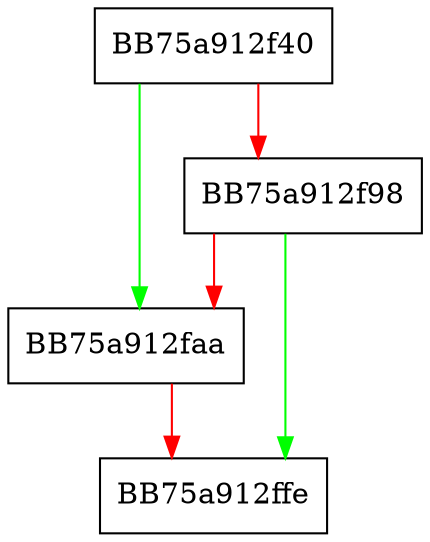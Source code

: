 digraph configure_node {
  node [shape="box"];
  graph [splines=ortho];
  BB75a912f40 -> BB75a912faa [color="green"];
  BB75a912f40 -> BB75a912f98 [color="red"];
  BB75a912f98 -> BB75a912ffe [color="green"];
  BB75a912f98 -> BB75a912faa [color="red"];
  BB75a912faa -> BB75a912ffe [color="red"];
}